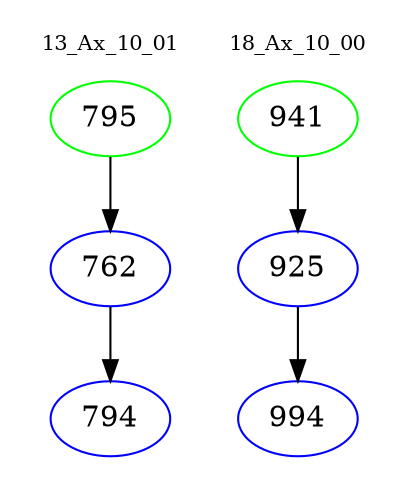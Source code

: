 digraph{
subgraph cluster_0 {
color = white
label = "13_Ax_10_01";
fontsize=10;
T0_795 [label="795", color="green"]
T0_795 -> T0_762 [color="black"]
T0_762 [label="762", color="blue"]
T0_762 -> T0_794 [color="black"]
T0_794 [label="794", color="blue"]
}
subgraph cluster_1 {
color = white
label = "18_Ax_10_00";
fontsize=10;
T1_941 [label="941", color="green"]
T1_941 -> T1_925 [color="black"]
T1_925 [label="925", color="blue"]
T1_925 -> T1_994 [color="black"]
T1_994 [label="994", color="blue"]
}
}
